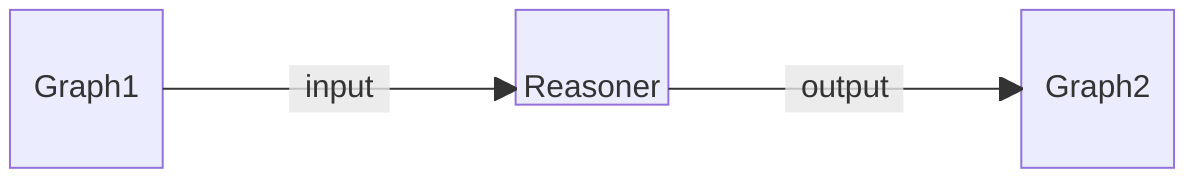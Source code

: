 block-beta
    columns 7
    Graph1 space:2 Reasoner space:2 Graph2
    Graph1-- "input" -->Reasoner
    Reasoner-- "output" -->Graph2

    classDef block height:48px,padding:8px;
    classDef hidden visibility:none;
    class Reasoner block
    class Graph1 hidden
    class Graph2 hidden